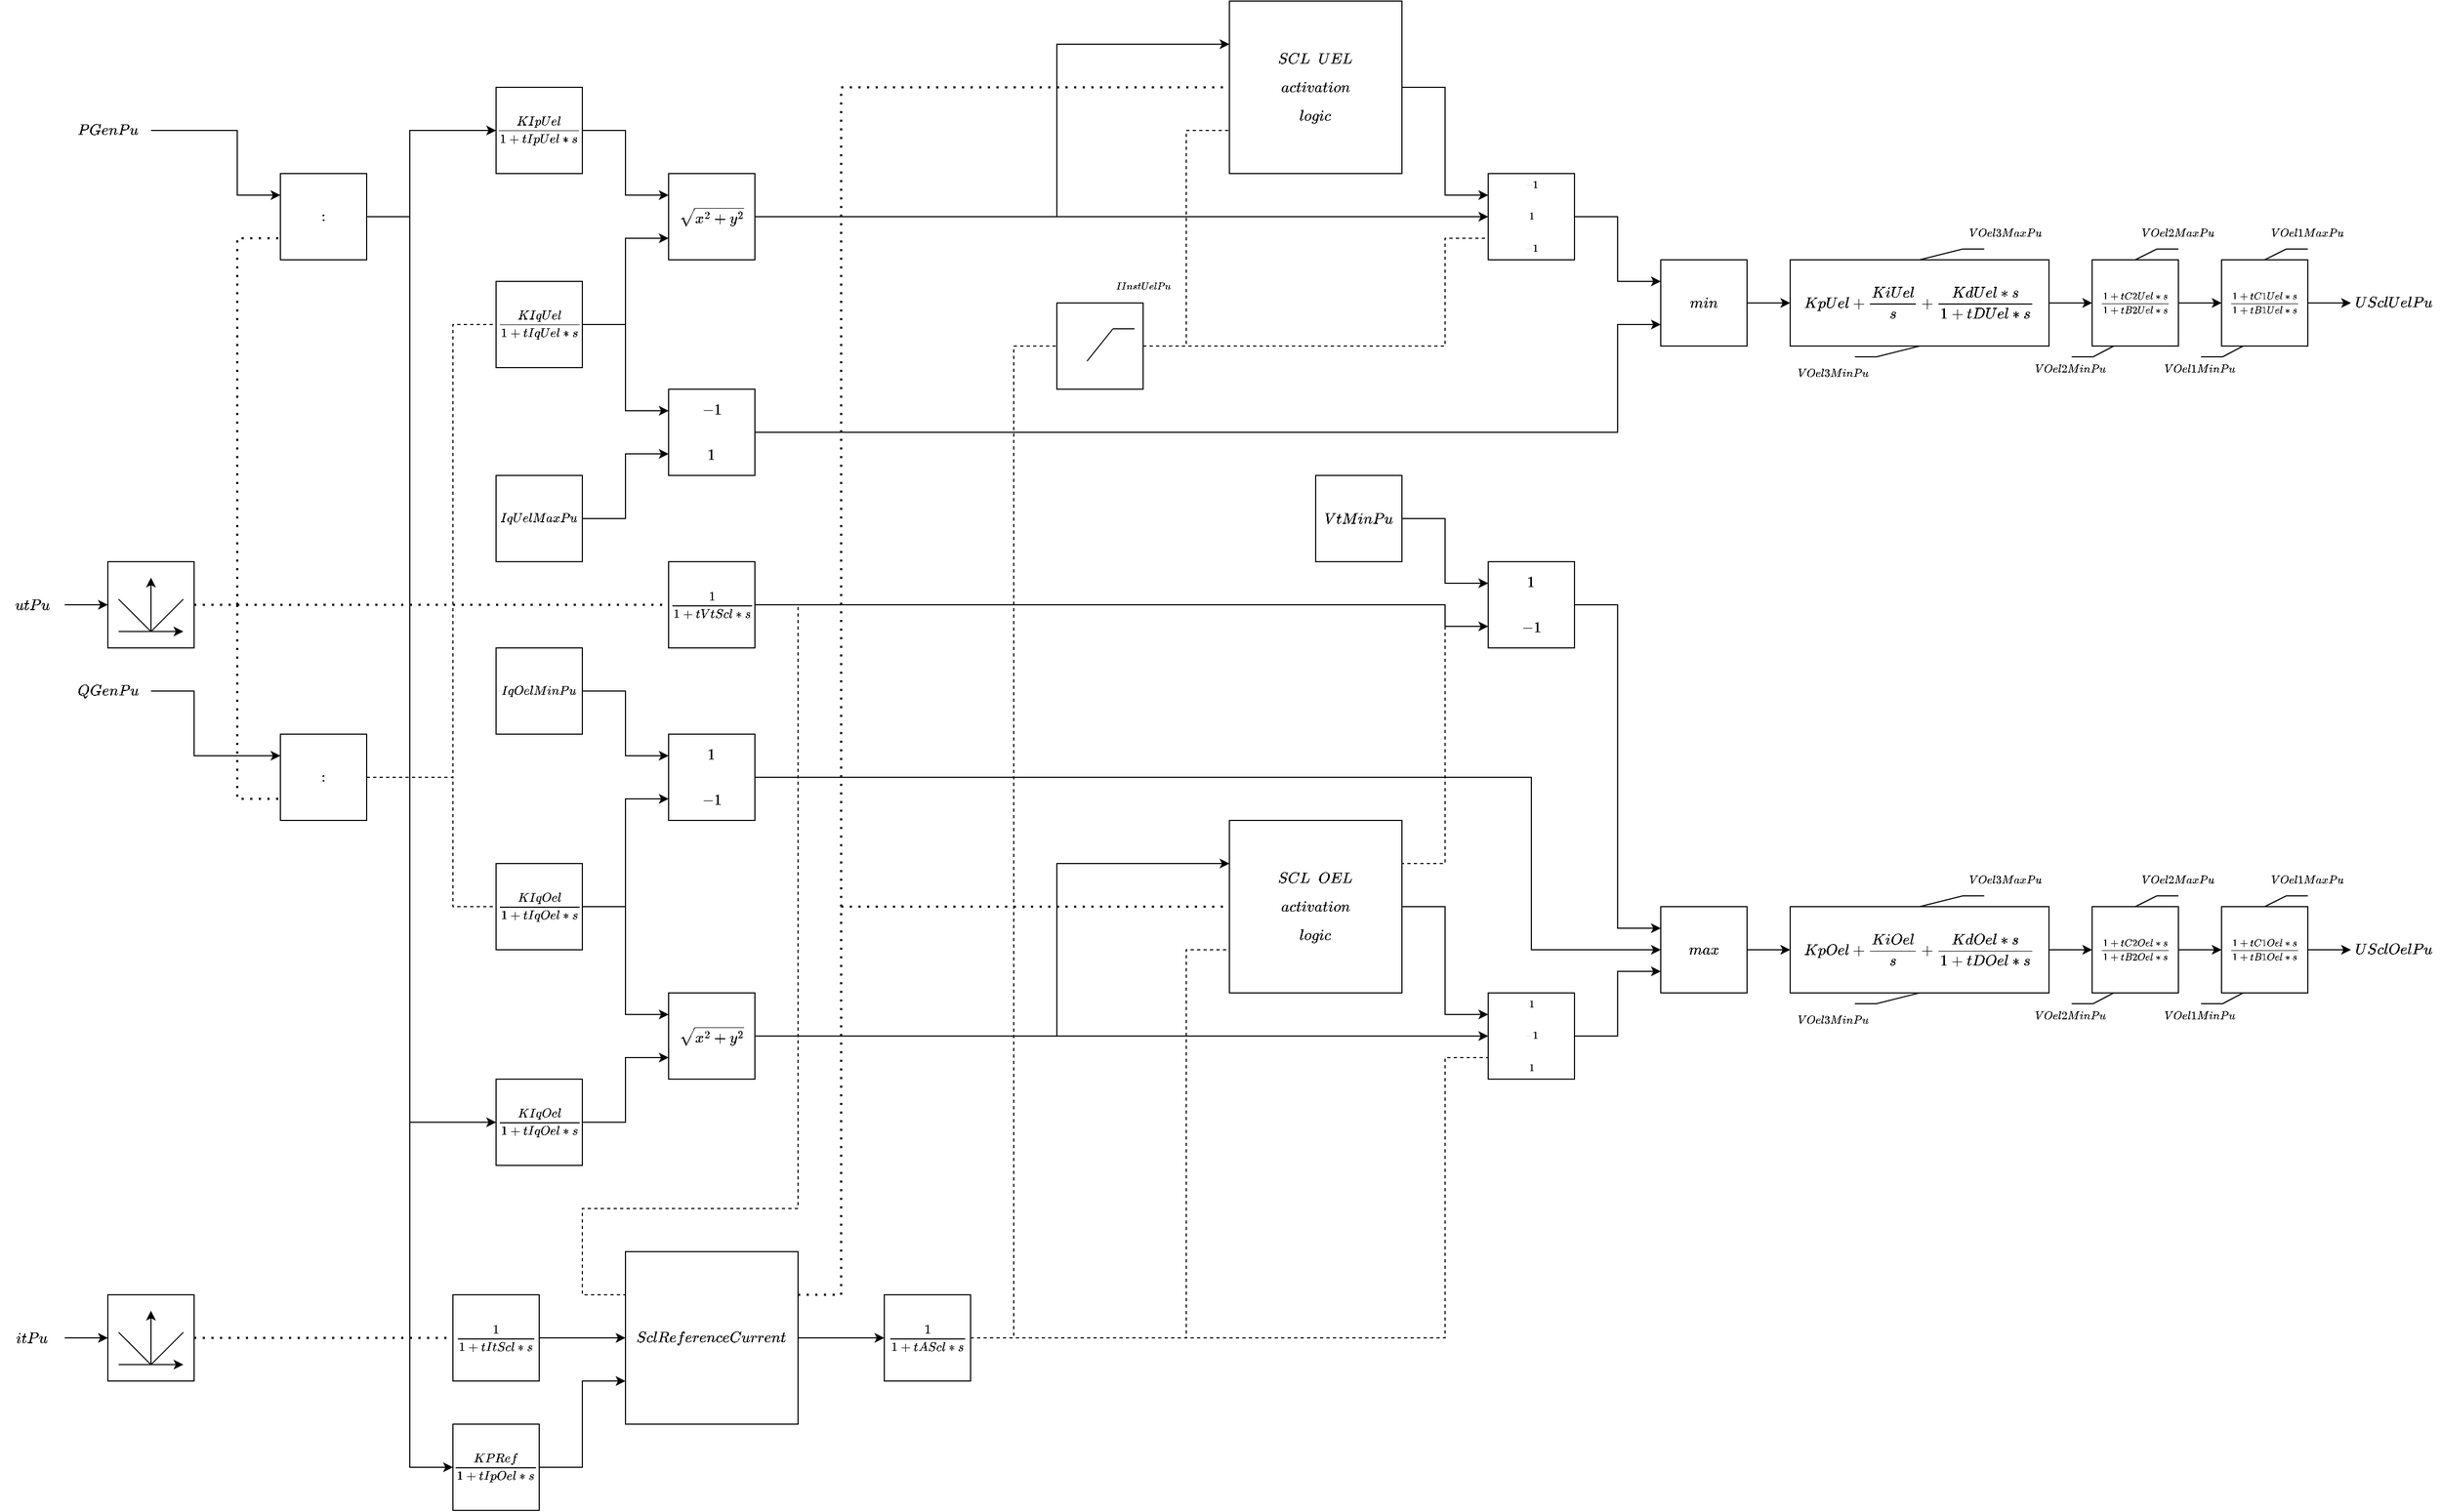 <mxfile version="24.1.0" type="device">
  <diagram name="Page-1" id="-cMVqA2Gkwa5aGeDibPs">
    <mxGraphModel dx="2562" dy="1643" grid="1" gridSize="10" guides="1" tooltips="1" connect="1" arrows="1" fold="1" page="0" pageScale="1" pageWidth="413" pageHeight="583" math="1" shadow="0">
      <root>
        <mxCell id="0" />
        <mxCell id="1" parent="0" />
        <mxCell id="GCO7xrDp6TmdYOZJOnFd-4" value="&lt;table style=&quot;font-size: 8px;&quot;&gt;&lt;tbody&gt;&lt;tr&gt;&lt;td&gt;&lt;font style=&quot;font-size: 8px;&quot;&gt;$$-1$$&lt;/font&gt;&lt;/td&gt;&lt;/tr&gt;&lt;tr&gt;&lt;td&gt;&lt;font style=&quot;font-size: 8px;&quot;&gt;$$1$$&lt;/font&gt;&lt;/td&gt;&lt;/tr&gt;&lt;tr&gt;&lt;td&gt;&lt;font style=&quot;font-size: 8px;&quot;&gt;$$-1$$&lt;/font&gt;&lt;/td&gt;&lt;/tr&gt;&lt;/tbody&gt;&lt;/table&gt;" style="whiteSpace=wrap;html=1;aspect=fixed;" parent="1" vertex="1">
          <mxGeometry x="360" y="-360" width="80" height="80" as="geometry" />
        </mxCell>
        <mxCell id="VlKzPEms0ibN2ueOCc-_-24" value="" style="edgeStyle=orthogonalEdgeStyle;rounded=0;orthogonalLoop=1;jettySize=auto;html=1;" parent="1" source="GCO7xrDp6TmdYOZJOnFd-99" target="VlKzPEms0ibN2ueOCc-_-6" edge="1">
          <mxGeometry relative="1" as="geometry" />
        </mxCell>
        <mxCell id="GCO7xrDp6TmdYOZJOnFd-99" value="$$KpOel+\frac{KiOel}{s}+\frac{KdOel*s}{1+tDOel*s}$$" style="rounded=0;whiteSpace=wrap;html=1;" parent="1" vertex="1">
          <mxGeometry x="640" y="320" width="240" height="80" as="geometry" />
        </mxCell>
        <mxCell id="GCO7xrDp6TmdYOZJOnFd-110" value="" style="endArrow=none;html=1;exitX=0.5;exitY=0;exitDx=0;exitDy=0;" parent="1" source="GCO7xrDp6TmdYOZJOnFd-99" edge="1">
          <mxGeometry width="50" height="50" relative="1" as="geometry">
            <mxPoint x="680" y="330" as="sourcePoint" />
            <mxPoint x="800" y="310" as="targetPoint" />
          </mxGeometry>
        </mxCell>
        <mxCell id="GCO7xrDp6TmdYOZJOnFd-111" value="" style="endArrow=none;html=1;" parent="1" edge="1">
          <mxGeometry width="50" height="50" relative="1" as="geometry">
            <mxPoint x="800" y="310" as="sourcePoint" />
            <mxPoint x="820" y="310" as="targetPoint" />
          </mxGeometry>
        </mxCell>
        <mxCell id="GCO7xrDp6TmdYOZJOnFd-112" value="&lt;font style=&quot;font-size: 9px;&quot;&gt;$$VOel3MaxPu$$&lt;/font&gt;" style="text;html=1;strokeColor=none;fillColor=none;align=center;verticalAlign=middle;whiteSpace=wrap;rounded=0;fontSize=15;" parent="1" vertex="1">
          <mxGeometry x="800" y="280" width="80" height="30" as="geometry" />
        </mxCell>
        <mxCell id="GCO7xrDp6TmdYOZJOnFd-113" value="" style="endArrow=none;html=1;" parent="1" edge="1">
          <mxGeometry width="50" height="50" relative="1" as="geometry">
            <mxPoint x="720" y="410" as="sourcePoint" />
            <mxPoint x="700" y="410" as="targetPoint" />
          </mxGeometry>
        </mxCell>
        <mxCell id="GCO7xrDp6TmdYOZJOnFd-114" value="&lt;font style=&quot;font-size: 9px;&quot;&gt;$$VOel3MinPu$$&lt;/font&gt;" style="text;html=1;strokeColor=none;fillColor=none;align=center;verticalAlign=middle;whiteSpace=wrap;rounded=0;fontSize=15;" parent="1" vertex="1">
          <mxGeometry x="640" y="410" width="80" height="30" as="geometry" />
        </mxCell>
        <mxCell id="GCO7xrDp6TmdYOZJOnFd-115" value="" style="endArrow=none;html=1;entryX=0.5;entryY=1;entryDx=0;entryDy=0;" parent="1" target="GCO7xrDp6TmdYOZJOnFd-99" edge="1">
          <mxGeometry width="50" height="50" relative="1" as="geometry">
            <mxPoint x="720" y="410" as="sourcePoint" />
            <mxPoint x="661" y="390" as="targetPoint" />
          </mxGeometry>
        </mxCell>
        <mxCell id="GCO7xrDp6TmdYOZJOnFd-120" value="&lt;table style=&quot;&quot;&gt;&lt;tbody&gt;&lt;tr&gt;&lt;td&gt;&lt;font style=&quot;font-size: 12px;&quot;&gt;$$\sqrt{x^2+y^2}$$&lt;/font&gt;&lt;/td&gt;&lt;/tr&gt;&lt;/tbody&gt;&lt;/table&gt;" style="whiteSpace=wrap;html=1;aspect=fixed;" parent="1" vertex="1">
          <mxGeometry x="-400" y="-360" width="80" height="80" as="geometry" />
        </mxCell>
        <mxCell id="eN8Zq5XajQ-hrPbZrUXH-3" value="&lt;font style=&quot;font-size: 10px;&quot;&gt;$$\frac{KIqUel}{1+tIqUel*s}$$&lt;/font&gt;" style="whiteSpace=wrap;html=1;aspect=fixed;" parent="1" vertex="1">
          <mxGeometry x="-560" y="-260" width="80" height="80" as="geometry" />
        </mxCell>
        <mxCell id="qLZYFt0uQZEpN5fuRu8l-12" value="&lt;font style=&quot;font-size: 10px;&quot;&gt;$$\frac{1}{1+tAScl*s}$$&lt;/font&gt;" style="rounded=0;whiteSpace=wrap;html=1;" parent="1" vertex="1">
          <mxGeometry x="-200" y="680" width="80" height="80" as="geometry" />
        </mxCell>
        <mxCell id="nt885YKR7KhCmWr7XgPk-61" value="" style="edgeStyle=orthogonalEdgeStyle;rounded=0;orthogonalLoop=1;jettySize=auto;html=1;" edge="1" parent="1" source="qLZYFt0uQZEpN5fuRu8l-13" target="qLZYFt0uQZEpN5fuRu8l-12">
          <mxGeometry relative="1" as="geometry" />
        </mxCell>
        <mxCell id="qLZYFt0uQZEpN5fuRu8l-13" value="&lt;font style=&quot;font-size: 12px;&quot;&gt;$$SclReferenceCurrent$$&lt;/font&gt;" style="rounded=0;whiteSpace=wrap;html=1;" parent="1" vertex="1">
          <mxGeometry x="-440" y="640" width="160" height="160" as="geometry" />
        </mxCell>
        <mxCell id="HanA1OKdP7TFDTROJioc-21" value="$$PGenPu$$" style="text;strokeColor=none;align=center;fillColor=none;html=1;verticalAlign=middle;whiteSpace=wrap;rounded=0;" parent="1" vertex="1">
          <mxGeometry x="-960" y="-415" width="80" height="30" as="geometry" />
        </mxCell>
        <mxCell id="VlKzPEms0ibN2ueOCc-_-1" value="&lt;font style=&quot;font-size: 12px;&quot;&gt;$$SCL \hspace{2 mm} UEL$$&lt;/font&gt;&lt;div&gt;&lt;font style=&quot;font-size: 12px;&quot;&gt;$$activation$$&lt;/font&gt;&lt;/div&gt;&lt;div&gt;&lt;font style=&quot;font-size: 12px;&quot;&gt;$$logic$$&lt;/font&gt;&lt;/div&gt;" style="rounded=0;whiteSpace=wrap;html=1;" parent="1" vertex="1">
          <mxGeometry x="120" y="-520" width="160" height="160" as="geometry" />
        </mxCell>
        <mxCell id="VlKzPEms0ibN2ueOCc-_-5" style="edgeStyle=orthogonalEdgeStyle;rounded=0;orthogonalLoop=1;jettySize=auto;html=1;exitX=0.5;exitY=1;exitDx=0;exitDy=0;" parent="1" source="VlKzPEms0ibN2ueOCc-_-6" edge="1">
          <mxGeometry relative="1" as="geometry">
            <mxPoint x="960.2" y="390.2" as="targetPoint" />
          </mxGeometry>
        </mxCell>
        <mxCell id="VlKzPEms0ibN2ueOCc-_-23" value="" style="edgeStyle=orthogonalEdgeStyle;rounded=0;orthogonalLoop=1;jettySize=auto;html=1;" parent="1" source="VlKzPEms0ibN2ueOCc-_-6" target="VlKzPEms0ibN2ueOCc-_-14" edge="1">
          <mxGeometry relative="1" as="geometry" />
        </mxCell>
        <mxCell id="VlKzPEms0ibN2ueOCc-_-6" value="&lt;font style=&quot;font-size: 8px;&quot;&gt;$$\frac{1+tC2Oel*s}{1+tB2Oel*s}$$&lt;/font&gt;" style="rounded=0;whiteSpace=wrap;html=1;" parent="1" vertex="1">
          <mxGeometry x="920" y="320" width="80" height="80" as="geometry" />
        </mxCell>
        <mxCell id="VlKzPEms0ibN2ueOCc-_-7" value="" style="endArrow=none;html=1;exitX=0.5;exitY=0;exitDx=0;exitDy=0;" parent="1" source="VlKzPEms0ibN2ueOCc-_-6" edge="1">
          <mxGeometry width="50" height="50" relative="1" as="geometry">
            <mxPoint x="960" y="330" as="sourcePoint" />
            <mxPoint x="980" y="310" as="targetPoint" />
          </mxGeometry>
        </mxCell>
        <mxCell id="VlKzPEms0ibN2ueOCc-_-8" value="" style="endArrow=none;html=1;" parent="1" edge="1">
          <mxGeometry width="50" height="50" relative="1" as="geometry">
            <mxPoint x="980" y="310" as="sourcePoint" />
            <mxPoint x="1000" y="310" as="targetPoint" />
          </mxGeometry>
        </mxCell>
        <mxCell id="VlKzPEms0ibN2ueOCc-_-9" value="" style="endArrow=none;html=1;" parent="1" edge="1">
          <mxGeometry width="50" height="50" relative="1" as="geometry">
            <mxPoint x="921" y="410" as="sourcePoint" />
            <mxPoint x="901" y="410" as="targetPoint" />
          </mxGeometry>
        </mxCell>
        <mxCell id="VlKzPEms0ibN2ueOCc-_-10" value="" style="endArrow=none;html=1;exitX=0.5;exitY=0;exitDx=0;exitDy=0;entryX=0.25;entryY=1;entryDx=0;entryDy=0;" parent="1" target="VlKzPEms0ibN2ueOCc-_-6" edge="1">
          <mxGeometry width="50" height="50" relative="1" as="geometry">
            <mxPoint x="921" y="410" as="sourcePoint" />
            <mxPoint x="941" y="390" as="targetPoint" />
          </mxGeometry>
        </mxCell>
        <mxCell id="VlKzPEms0ibN2ueOCc-_-11" value="&lt;font style=&quot;font-size: 9px;&quot;&gt;$$VOel2MinPu$$&lt;/font&gt;" style="text;html=1;strokeColor=none;fillColor=none;align=center;verticalAlign=middle;whiteSpace=wrap;rounded=0;fontSize=15;" parent="1" vertex="1">
          <mxGeometry x="840" y="406" width="120" height="30" as="geometry" />
        </mxCell>
        <mxCell id="VlKzPEms0ibN2ueOCc-_-12" value="&lt;font style=&quot;font-size: 9px;&quot;&gt;$$VOel2MaxPu$$&lt;/font&gt;" style="text;html=1;strokeColor=none;fillColor=none;align=center;verticalAlign=middle;whiteSpace=wrap;rounded=0;fontSize=15;" parent="1" vertex="1">
          <mxGeometry x="920" y="280" width="160" height="30" as="geometry" />
        </mxCell>
        <mxCell id="VlKzPEms0ibN2ueOCc-_-13" style="edgeStyle=orthogonalEdgeStyle;rounded=0;orthogonalLoop=1;jettySize=auto;html=1;exitX=0.5;exitY=1;exitDx=0;exitDy=0;" parent="1" source="VlKzPEms0ibN2ueOCc-_-14" edge="1">
          <mxGeometry relative="1" as="geometry">
            <mxPoint x="1080.2" y="390.2" as="targetPoint" />
          </mxGeometry>
        </mxCell>
        <mxCell id="VlKzPEms0ibN2ueOCc-_-22" value="" style="edgeStyle=orthogonalEdgeStyle;rounded=0;orthogonalLoop=1;jettySize=auto;html=1;" parent="1" source="VlKzPEms0ibN2ueOCc-_-14" target="VlKzPEms0ibN2ueOCc-_-21" edge="1">
          <mxGeometry relative="1" as="geometry" />
        </mxCell>
        <mxCell id="VlKzPEms0ibN2ueOCc-_-14" value="&lt;font style=&quot;font-size: 8px;&quot;&gt;$$\frac{1+tC1Oel*s}{1+tB1Oel*s}$$&lt;/font&gt;" style="rounded=0;whiteSpace=wrap;html=1;" parent="1" vertex="1">
          <mxGeometry x="1040" y="320" width="80" height="80" as="geometry" />
        </mxCell>
        <mxCell id="VlKzPEms0ibN2ueOCc-_-15" value="" style="endArrow=none;html=1;exitX=0.5;exitY=0;exitDx=0;exitDy=0;" parent="1" source="VlKzPEms0ibN2ueOCc-_-14" edge="1">
          <mxGeometry width="50" height="50" relative="1" as="geometry">
            <mxPoint x="1080" y="330" as="sourcePoint" />
            <mxPoint x="1100" y="310" as="targetPoint" />
          </mxGeometry>
        </mxCell>
        <mxCell id="VlKzPEms0ibN2ueOCc-_-16" value="" style="endArrow=none;html=1;" parent="1" edge="1">
          <mxGeometry width="50" height="50" relative="1" as="geometry">
            <mxPoint x="1100" y="310" as="sourcePoint" />
            <mxPoint x="1120" y="310" as="targetPoint" />
          </mxGeometry>
        </mxCell>
        <mxCell id="VlKzPEms0ibN2ueOCc-_-17" value="" style="endArrow=none;html=1;" parent="1" edge="1">
          <mxGeometry width="50" height="50" relative="1" as="geometry">
            <mxPoint x="1041" y="410" as="sourcePoint" />
            <mxPoint x="1021" y="410" as="targetPoint" />
          </mxGeometry>
        </mxCell>
        <mxCell id="VlKzPEms0ibN2ueOCc-_-18" value="" style="endArrow=none;html=1;exitX=0.5;exitY=0;exitDx=0;exitDy=0;entryX=0.25;entryY=1;entryDx=0;entryDy=0;" parent="1" target="VlKzPEms0ibN2ueOCc-_-14" edge="1">
          <mxGeometry width="50" height="50" relative="1" as="geometry">
            <mxPoint x="1041" y="410" as="sourcePoint" />
            <mxPoint x="1061" y="390" as="targetPoint" />
          </mxGeometry>
        </mxCell>
        <mxCell id="VlKzPEms0ibN2ueOCc-_-19" value="&lt;font style=&quot;font-size: 9px;&quot;&gt;$$VOel1MinPu$$&lt;/font&gt;" style="text;html=1;strokeColor=none;fillColor=none;align=center;verticalAlign=middle;whiteSpace=wrap;rounded=0;fontSize=15;" parent="1" vertex="1">
          <mxGeometry x="960" y="406" width="120" height="30" as="geometry" />
        </mxCell>
        <mxCell id="VlKzPEms0ibN2ueOCc-_-20" value="&lt;font style=&quot;font-size: 9px;&quot;&gt;$$VOel1MaxPu$$&lt;/font&gt;" style="text;html=1;strokeColor=none;fillColor=none;align=center;verticalAlign=middle;whiteSpace=wrap;rounded=0;fontSize=15;" parent="1" vertex="1">
          <mxGeometry x="1040" y="280" width="160" height="30" as="geometry" />
        </mxCell>
        <mxCell id="VlKzPEms0ibN2ueOCc-_-21" value="$$USclOelPu$$" style="text;strokeColor=none;align=center;fillColor=none;html=1;verticalAlign=middle;whiteSpace=wrap;rounded=0;" parent="1" vertex="1">
          <mxGeometry x="1160" y="345" width="80" height="30" as="geometry" />
        </mxCell>
        <mxCell id="nt885YKR7KhCmWr7XgPk-1" value="" style="edgeStyle=orthogonalEdgeStyle;rounded=0;orthogonalLoop=1;jettySize=auto;html=1;" edge="1" source="nt885YKR7KhCmWr7XgPk-2" target="nt885YKR7KhCmWr7XgPk-11" parent="1">
          <mxGeometry relative="1" as="geometry" />
        </mxCell>
        <mxCell id="nt885YKR7KhCmWr7XgPk-2" value="$$KpUel+\frac{KiUel}{s}+\frac{KdUel*s}{1+tDUel*s}$$" style="rounded=0;whiteSpace=wrap;html=1;" vertex="1" parent="1">
          <mxGeometry x="640" y="-280" width="240" height="80" as="geometry" />
        </mxCell>
        <mxCell id="nt885YKR7KhCmWr7XgPk-3" value="" style="endArrow=none;html=1;exitX=0.5;exitY=0;exitDx=0;exitDy=0;" edge="1" source="nt885YKR7KhCmWr7XgPk-2" parent="1">
          <mxGeometry width="50" height="50" relative="1" as="geometry">
            <mxPoint x="680" y="-270" as="sourcePoint" />
            <mxPoint x="800" y="-290" as="targetPoint" />
          </mxGeometry>
        </mxCell>
        <mxCell id="nt885YKR7KhCmWr7XgPk-4" value="" style="endArrow=none;html=1;" edge="1" parent="1">
          <mxGeometry width="50" height="50" relative="1" as="geometry">
            <mxPoint x="800" y="-290" as="sourcePoint" />
            <mxPoint x="820" y="-290" as="targetPoint" />
          </mxGeometry>
        </mxCell>
        <mxCell id="nt885YKR7KhCmWr7XgPk-5" value="&lt;font style=&quot;font-size: 9px;&quot;&gt;$$VOel3MaxPu$$&lt;/font&gt;" style="text;html=1;strokeColor=none;fillColor=none;align=center;verticalAlign=middle;whiteSpace=wrap;rounded=0;fontSize=15;" vertex="1" parent="1">
          <mxGeometry x="800" y="-320" width="80" height="30" as="geometry" />
        </mxCell>
        <mxCell id="nt885YKR7KhCmWr7XgPk-6" value="" style="endArrow=none;html=1;" edge="1" parent="1">
          <mxGeometry width="50" height="50" relative="1" as="geometry">
            <mxPoint x="720" y="-190" as="sourcePoint" />
            <mxPoint x="700" y="-190" as="targetPoint" />
          </mxGeometry>
        </mxCell>
        <mxCell id="nt885YKR7KhCmWr7XgPk-7" value="&lt;font style=&quot;font-size: 9px;&quot;&gt;$$VOel3MinPu$$&lt;/font&gt;" style="text;html=1;strokeColor=none;fillColor=none;align=center;verticalAlign=middle;whiteSpace=wrap;rounded=0;fontSize=15;" vertex="1" parent="1">
          <mxGeometry x="640" y="-190" width="80" height="30" as="geometry" />
        </mxCell>
        <mxCell id="nt885YKR7KhCmWr7XgPk-8" value="" style="endArrow=none;html=1;entryX=0.5;entryY=1;entryDx=0;entryDy=0;" edge="1" target="nt885YKR7KhCmWr7XgPk-2" parent="1">
          <mxGeometry width="50" height="50" relative="1" as="geometry">
            <mxPoint x="720" y="-190" as="sourcePoint" />
            <mxPoint x="661" y="-210" as="targetPoint" />
          </mxGeometry>
        </mxCell>
        <mxCell id="nt885YKR7KhCmWr7XgPk-9" style="edgeStyle=orthogonalEdgeStyle;rounded=0;orthogonalLoop=1;jettySize=auto;html=1;exitX=0.5;exitY=1;exitDx=0;exitDy=0;" edge="1" source="nt885YKR7KhCmWr7XgPk-11" parent="1">
          <mxGeometry relative="1" as="geometry">
            <mxPoint x="960.2" y="-209.8" as="targetPoint" />
          </mxGeometry>
        </mxCell>
        <mxCell id="nt885YKR7KhCmWr7XgPk-10" value="" style="edgeStyle=orthogonalEdgeStyle;rounded=0;orthogonalLoop=1;jettySize=auto;html=1;" edge="1" source="nt885YKR7KhCmWr7XgPk-11" target="nt885YKR7KhCmWr7XgPk-20" parent="1">
          <mxGeometry relative="1" as="geometry" />
        </mxCell>
        <mxCell id="nt885YKR7KhCmWr7XgPk-11" value="&lt;font style=&quot;font-size: 8px;&quot;&gt;$$\frac{1+tC2Uel*s}{1+tB2Uel*s}$$&lt;/font&gt;" style="rounded=0;whiteSpace=wrap;html=1;" vertex="1" parent="1">
          <mxGeometry x="920" y="-280" width="80" height="80" as="geometry" />
        </mxCell>
        <mxCell id="nt885YKR7KhCmWr7XgPk-12" value="" style="endArrow=none;html=1;exitX=0.5;exitY=0;exitDx=0;exitDy=0;" edge="1" source="nt885YKR7KhCmWr7XgPk-11" parent="1">
          <mxGeometry width="50" height="50" relative="1" as="geometry">
            <mxPoint x="960" y="-270" as="sourcePoint" />
            <mxPoint x="980" y="-290" as="targetPoint" />
          </mxGeometry>
        </mxCell>
        <mxCell id="nt885YKR7KhCmWr7XgPk-13" value="" style="endArrow=none;html=1;" edge="1" parent="1">
          <mxGeometry width="50" height="50" relative="1" as="geometry">
            <mxPoint x="980" y="-290" as="sourcePoint" />
            <mxPoint x="1000" y="-290" as="targetPoint" />
          </mxGeometry>
        </mxCell>
        <mxCell id="nt885YKR7KhCmWr7XgPk-14" value="" style="endArrow=none;html=1;" edge="1" parent="1">
          <mxGeometry width="50" height="50" relative="1" as="geometry">
            <mxPoint x="921" y="-190" as="sourcePoint" />
            <mxPoint x="901" y="-190" as="targetPoint" />
          </mxGeometry>
        </mxCell>
        <mxCell id="nt885YKR7KhCmWr7XgPk-15" value="" style="endArrow=none;html=1;exitX=0.5;exitY=0;exitDx=0;exitDy=0;entryX=0.25;entryY=1;entryDx=0;entryDy=0;" edge="1" target="nt885YKR7KhCmWr7XgPk-11" parent="1">
          <mxGeometry width="50" height="50" relative="1" as="geometry">
            <mxPoint x="921" y="-190" as="sourcePoint" />
            <mxPoint x="941" y="-210" as="targetPoint" />
          </mxGeometry>
        </mxCell>
        <mxCell id="nt885YKR7KhCmWr7XgPk-16" value="&lt;font style=&quot;font-size: 9px;&quot;&gt;$$VOel2MinPu$$&lt;/font&gt;" style="text;html=1;strokeColor=none;fillColor=none;align=center;verticalAlign=middle;whiteSpace=wrap;rounded=0;fontSize=15;" vertex="1" parent="1">
          <mxGeometry x="840" y="-194" width="120" height="30" as="geometry" />
        </mxCell>
        <mxCell id="nt885YKR7KhCmWr7XgPk-17" value="&lt;font style=&quot;font-size: 9px;&quot;&gt;$$VOel2MaxPu$$&lt;/font&gt;" style="text;html=1;strokeColor=none;fillColor=none;align=center;verticalAlign=middle;whiteSpace=wrap;rounded=0;fontSize=15;" vertex="1" parent="1">
          <mxGeometry x="920" y="-320" width="160" height="30" as="geometry" />
        </mxCell>
        <mxCell id="nt885YKR7KhCmWr7XgPk-18" style="edgeStyle=orthogonalEdgeStyle;rounded=0;orthogonalLoop=1;jettySize=auto;html=1;exitX=0.5;exitY=1;exitDx=0;exitDy=0;" edge="1" source="nt885YKR7KhCmWr7XgPk-20" parent="1">
          <mxGeometry relative="1" as="geometry">
            <mxPoint x="1080.2" y="-209.8" as="targetPoint" />
          </mxGeometry>
        </mxCell>
        <mxCell id="nt885YKR7KhCmWr7XgPk-19" value="" style="edgeStyle=orthogonalEdgeStyle;rounded=0;orthogonalLoop=1;jettySize=auto;html=1;" edge="1" source="nt885YKR7KhCmWr7XgPk-20" target="nt885YKR7KhCmWr7XgPk-27" parent="1">
          <mxGeometry relative="1" as="geometry" />
        </mxCell>
        <mxCell id="nt885YKR7KhCmWr7XgPk-20" value="&lt;font style=&quot;font-size: 8px;&quot;&gt;$$\frac{1+tC1Uel*s}{1+tB1Uel*s}$$&lt;/font&gt;" style="rounded=0;whiteSpace=wrap;html=1;" vertex="1" parent="1">
          <mxGeometry x="1040" y="-280" width="80" height="80" as="geometry" />
        </mxCell>
        <mxCell id="nt885YKR7KhCmWr7XgPk-21" value="" style="endArrow=none;html=1;exitX=0.5;exitY=0;exitDx=0;exitDy=0;" edge="1" source="nt885YKR7KhCmWr7XgPk-20" parent="1">
          <mxGeometry width="50" height="50" relative="1" as="geometry">
            <mxPoint x="1080" y="-270" as="sourcePoint" />
            <mxPoint x="1100" y="-290" as="targetPoint" />
          </mxGeometry>
        </mxCell>
        <mxCell id="nt885YKR7KhCmWr7XgPk-22" value="" style="endArrow=none;html=1;" edge="1" parent="1">
          <mxGeometry width="50" height="50" relative="1" as="geometry">
            <mxPoint x="1100" y="-290" as="sourcePoint" />
            <mxPoint x="1120" y="-290" as="targetPoint" />
          </mxGeometry>
        </mxCell>
        <mxCell id="nt885YKR7KhCmWr7XgPk-23" value="" style="endArrow=none;html=1;" edge="1" parent="1">
          <mxGeometry width="50" height="50" relative="1" as="geometry">
            <mxPoint x="1041" y="-190" as="sourcePoint" />
            <mxPoint x="1021" y="-190" as="targetPoint" />
          </mxGeometry>
        </mxCell>
        <mxCell id="nt885YKR7KhCmWr7XgPk-24" value="" style="endArrow=none;html=1;exitX=0.5;exitY=0;exitDx=0;exitDy=0;entryX=0.25;entryY=1;entryDx=0;entryDy=0;" edge="1" target="nt885YKR7KhCmWr7XgPk-20" parent="1">
          <mxGeometry width="50" height="50" relative="1" as="geometry">
            <mxPoint x="1041" y="-190" as="sourcePoint" />
            <mxPoint x="1061" y="-210" as="targetPoint" />
          </mxGeometry>
        </mxCell>
        <mxCell id="nt885YKR7KhCmWr7XgPk-25" value="&lt;font style=&quot;font-size: 9px;&quot;&gt;$$VOel1MinPu$$&lt;/font&gt;" style="text;html=1;strokeColor=none;fillColor=none;align=center;verticalAlign=middle;whiteSpace=wrap;rounded=0;fontSize=15;" vertex="1" parent="1">
          <mxGeometry x="960" y="-194" width="120" height="30" as="geometry" />
        </mxCell>
        <mxCell id="nt885YKR7KhCmWr7XgPk-26" value="&lt;font style=&quot;font-size: 9px;&quot;&gt;$$VOel1MaxPu$$&lt;/font&gt;" style="text;html=1;strokeColor=none;fillColor=none;align=center;verticalAlign=middle;whiteSpace=wrap;rounded=0;fontSize=15;" vertex="1" parent="1">
          <mxGeometry x="1040" y="-320" width="160" height="30" as="geometry" />
        </mxCell>
        <mxCell id="nt885YKR7KhCmWr7XgPk-27" value="$$USclUelPu$$" style="text;strokeColor=none;align=center;fillColor=none;html=1;verticalAlign=middle;whiteSpace=wrap;rounded=0;" vertex="1" parent="1">
          <mxGeometry x="1160" y="-255" width="80" height="30" as="geometry" />
        </mxCell>
        <mxCell id="nt885YKR7KhCmWr7XgPk-32" value="" style="edgeStyle=orthogonalEdgeStyle;rounded=0;orthogonalLoop=1;jettySize=auto;html=1;" edge="1" parent="1" source="nt885YKR7KhCmWr7XgPk-28" target="nt885YKR7KhCmWr7XgPk-2">
          <mxGeometry relative="1" as="geometry" />
        </mxCell>
        <mxCell id="nt885YKR7KhCmWr7XgPk-28" value="&lt;table style=&quot;&quot;&gt;&lt;tbody&gt;&lt;tr&gt;&lt;td&gt;&lt;font style=&quot;font-size: 12px;&quot;&gt;$$min$$&lt;/font&gt;&lt;/td&gt;&lt;/tr&gt;&lt;/tbody&gt;&lt;/table&gt;" style="whiteSpace=wrap;html=1;aspect=fixed;" vertex="1" parent="1">
          <mxGeometry x="520" y="-280" width="80" height="80" as="geometry" />
        </mxCell>
        <mxCell id="nt885YKR7KhCmWr7XgPk-33" value="" style="edgeStyle=orthogonalEdgeStyle;rounded=0;orthogonalLoop=1;jettySize=auto;html=1;" edge="1" parent="1" source="nt885YKR7KhCmWr7XgPk-29" target="GCO7xrDp6TmdYOZJOnFd-99">
          <mxGeometry relative="1" as="geometry" />
        </mxCell>
        <mxCell id="nt885YKR7KhCmWr7XgPk-29" value="&lt;table style=&quot;&quot;&gt;&lt;tbody&gt;&lt;tr&gt;&lt;td&gt;&lt;font style=&quot;font-size: 12px;&quot;&gt;$$max$$&lt;/font&gt;&lt;/td&gt;&lt;/tr&gt;&lt;/tbody&gt;&lt;/table&gt;" style="whiteSpace=wrap;html=1;aspect=fixed;" vertex="1" parent="1">
          <mxGeometry x="520" y="320" width="80" height="80" as="geometry" />
        </mxCell>
        <mxCell id="nt885YKR7KhCmWr7XgPk-31" value="&lt;table style=&quot;font-size: 8px;&quot;&gt;&lt;tbody&gt;&lt;tr&gt;&lt;td&gt;&lt;font style=&quot;font-size: 8px;&quot;&gt;$$1$$&lt;/font&gt;&lt;/td&gt;&lt;/tr&gt;&lt;tr&gt;&lt;td&gt;&lt;font style=&quot;font-size: 8px;&quot;&gt;$$-1$$&lt;/font&gt;&lt;/td&gt;&lt;/tr&gt;&lt;tr&gt;&lt;td&gt;&lt;font style=&quot;font-size: 8px;&quot;&gt;$$1$$&lt;/font&gt;&lt;/td&gt;&lt;/tr&gt;&lt;/tbody&gt;&lt;/table&gt;" style="whiteSpace=wrap;html=1;aspect=fixed;" vertex="1" parent="1">
          <mxGeometry x="360" y="400" width="80" height="80" as="geometry" />
        </mxCell>
        <mxCell id="nt885YKR7KhCmWr7XgPk-34" value="&lt;font style=&quot;font-size: 12px;&quot;&gt;$$SCL \hspace{2 mm} OEL$$&lt;/font&gt;&lt;div&gt;&lt;font style=&quot;font-size: 12px;&quot;&gt;$$activation$$&lt;/font&gt;&lt;/div&gt;&lt;div&gt;&lt;font style=&quot;font-size: 12px;&quot;&gt;$$logic$$&lt;/font&gt;&lt;/div&gt;" style="rounded=0;whiteSpace=wrap;html=1;" vertex="1" parent="1">
          <mxGeometry x="120" y="240" width="160" height="160" as="geometry" />
        </mxCell>
        <mxCell id="nt885YKR7KhCmWr7XgPk-35" value="" style="endArrow=classic;html=1;rounded=0;exitX=1;exitY=0.5;exitDx=0;exitDy=0;entryX=0;entryY=0.25;entryDx=0;entryDy=0;" edge="1" parent="1" source="GCO7xrDp6TmdYOZJOnFd-4" target="nt885YKR7KhCmWr7XgPk-28">
          <mxGeometry width="50" height="50" relative="1" as="geometry">
            <mxPoint x="360" y="-100" as="sourcePoint" />
            <mxPoint x="410" y="-150" as="targetPoint" />
            <Array as="points">
              <mxPoint x="480" y="-320" />
              <mxPoint x="480" y="-260" />
            </Array>
          </mxGeometry>
        </mxCell>
        <mxCell id="nt885YKR7KhCmWr7XgPk-36" value="" style="endArrow=classic;html=1;rounded=0;exitX=1;exitY=0.5;exitDx=0;exitDy=0;entryX=0;entryY=0.75;entryDx=0;entryDy=0;" edge="1" parent="1" source="nt885YKR7KhCmWr7XgPk-31" target="nt885YKR7KhCmWr7XgPk-29">
          <mxGeometry width="50" height="50" relative="1" as="geometry">
            <mxPoint x="430" y="300" as="sourcePoint" />
            <mxPoint x="480" y="250" as="targetPoint" />
            <Array as="points">
              <mxPoint x="480" y="440" />
              <mxPoint x="480" y="380" />
            </Array>
          </mxGeometry>
        </mxCell>
        <mxCell id="nt885YKR7KhCmWr7XgPk-37" value="" style="endArrow=classic;html=1;rounded=0;exitX=1;exitY=0.5;exitDx=0;exitDy=0;entryX=0;entryY=0.25;entryDx=0;entryDy=0;" edge="1" parent="1" source="nt885YKR7KhCmWr7XgPk-34" target="nt885YKR7KhCmWr7XgPk-31">
          <mxGeometry width="50" height="50" relative="1" as="geometry">
            <mxPoint x="430" y="300" as="sourcePoint" />
            <mxPoint x="480" y="250" as="targetPoint" />
            <Array as="points">
              <mxPoint x="320" y="320" />
              <mxPoint x="320" y="420" />
            </Array>
          </mxGeometry>
        </mxCell>
        <mxCell id="nt885YKR7KhCmWr7XgPk-38" value="" style="endArrow=classic;html=1;rounded=0;exitX=1;exitY=0.5;exitDx=0;exitDy=0;entryX=0;entryY=0.25;entryDx=0;entryDy=0;" edge="1" parent="1" source="VlKzPEms0ibN2ueOCc-_-1" target="GCO7xrDp6TmdYOZJOnFd-4">
          <mxGeometry width="50" height="50" relative="1" as="geometry">
            <mxPoint x="340" y="-150" as="sourcePoint" />
            <mxPoint x="480" y="-30" as="targetPoint" />
            <Array as="points">
              <mxPoint x="320" y="-440" />
              <mxPoint x="320" y="-340" />
            </Array>
          </mxGeometry>
        </mxCell>
        <mxCell id="nt885YKR7KhCmWr7XgPk-39" value="" style="endArrow=classic;html=1;rounded=0;exitX=1;exitY=0.5;exitDx=0;exitDy=0;entryX=0;entryY=0.5;entryDx=0;entryDy=0;" edge="1" parent="1" source="GCO7xrDp6TmdYOZJOnFd-120" target="GCO7xrDp6TmdYOZJOnFd-4">
          <mxGeometry width="50" height="50" relative="1" as="geometry">
            <mxPoint x="-10" y="-100" as="sourcePoint" />
            <mxPoint x="40" y="-150" as="targetPoint" />
          </mxGeometry>
        </mxCell>
        <mxCell id="nt885YKR7KhCmWr7XgPk-40" value="" style="endArrow=classic;html=1;rounded=0;exitX=1;exitY=0.5;exitDx=0;exitDy=0;entryX=0;entryY=0.25;entryDx=0;entryDy=0;" edge="1" parent="1" source="GCO7xrDp6TmdYOZJOnFd-120" target="VlKzPEms0ibN2ueOCc-_-1">
          <mxGeometry width="50" height="50" relative="1" as="geometry">
            <mxPoint x="-10" y="-100" as="sourcePoint" />
            <mxPoint x="40" y="-150" as="targetPoint" />
            <Array as="points">
              <mxPoint x="-40" y="-320" />
              <mxPoint x="-40" y="-480" />
            </Array>
          </mxGeometry>
        </mxCell>
        <mxCell id="nt885YKR7KhCmWr7XgPk-41" value="&lt;table style=&quot;&quot;&gt;&lt;tbody&gt;&lt;tr&gt;&lt;td&gt;&lt;font style=&quot;font-size: 12px;&quot;&gt;$$\sqrt{x^2+y^2}$$&lt;/font&gt;&lt;/td&gt;&lt;/tr&gt;&lt;/tbody&gt;&lt;/table&gt;" style="whiteSpace=wrap;html=1;aspect=fixed;" vertex="1" parent="1">
          <mxGeometry x="-400" y="400" width="80" height="80" as="geometry" />
        </mxCell>
        <mxCell id="nt885YKR7KhCmWr7XgPk-42" value="" style="endArrow=classic;html=1;rounded=0;exitX=1;exitY=0.5;exitDx=0;exitDy=0;entryX=0;entryY=0.5;entryDx=0;entryDy=0;" edge="1" parent="1" source="nt885YKR7KhCmWr7XgPk-41" target="nt885YKR7KhCmWr7XgPk-31">
          <mxGeometry width="50" height="50" relative="1" as="geometry">
            <mxPoint x="-10" y="180" as="sourcePoint" />
            <mxPoint x="40" y="130" as="targetPoint" />
          </mxGeometry>
        </mxCell>
        <mxCell id="nt885YKR7KhCmWr7XgPk-43" value="" style="endArrow=classic;html=1;rounded=0;exitX=1;exitY=0.5;exitDx=0;exitDy=0;entryX=0;entryY=0.25;entryDx=0;entryDy=0;" edge="1" parent="1" source="nt885YKR7KhCmWr7XgPk-41" target="nt885YKR7KhCmWr7XgPk-34">
          <mxGeometry width="50" height="50" relative="1" as="geometry">
            <mxPoint x="-10" y="180" as="sourcePoint" />
            <mxPoint x="40" y="130" as="targetPoint" />
            <Array as="points">
              <mxPoint x="-40" y="440" />
              <mxPoint x="-40" y="280" />
            </Array>
          </mxGeometry>
        </mxCell>
        <mxCell id="nt885YKR7KhCmWr7XgPk-46" value="" style="endArrow=none;dashed=1;html=1;rounded=0;exitX=1;exitY=0.5;exitDx=0;exitDy=0;entryX=0;entryY=0.75;entryDx=0;entryDy=0;" edge="1" parent="1" source="qLZYFt0uQZEpN5fuRu8l-12" target="nt885YKR7KhCmWr7XgPk-34">
          <mxGeometry width="50" height="50" relative="1" as="geometry">
            <mxPoint x="-10" y="300" as="sourcePoint" />
            <mxPoint x="40" y="250" as="targetPoint" />
            <Array as="points">
              <mxPoint x="80" y="720" />
              <mxPoint x="80" y="360" />
            </Array>
          </mxGeometry>
        </mxCell>
        <mxCell id="nt885YKR7KhCmWr7XgPk-47" value="" style="endArrow=none;dashed=1;html=1;rounded=0;exitX=1;exitY=0.5;exitDx=0;exitDy=0;entryX=0;entryY=0.75;entryDx=0;entryDy=0;" edge="1" parent="1" source="qLZYFt0uQZEpN5fuRu8l-12" target="nt885YKR7KhCmWr7XgPk-31">
          <mxGeometry width="50" height="50" relative="1" as="geometry">
            <mxPoint x="-10" y="300" as="sourcePoint" />
            <mxPoint x="40" y="250" as="targetPoint" />
            <Array as="points">
              <mxPoint x="320" y="720" />
              <mxPoint x="320" y="460" />
            </Array>
          </mxGeometry>
        </mxCell>
        <mxCell id="nt885YKR7KhCmWr7XgPk-48" value="" style="whiteSpace=wrap;html=1;aspect=fixed;" vertex="1" parent="1">
          <mxGeometry x="-40" y="-240" width="80" height="80" as="geometry" />
        </mxCell>
        <mxCell id="nt885YKR7KhCmWr7XgPk-49" value="" style="endArrow=none;html=1;" edge="1" parent="1">
          <mxGeometry width="50" height="50" relative="1" as="geometry">
            <mxPoint x="-12" y="-186" as="sourcePoint" />
            <mxPoint x="12" y="-216" as="targetPoint" />
          </mxGeometry>
        </mxCell>
        <mxCell id="nt885YKR7KhCmWr7XgPk-50" value="" style="endArrow=none;html=1;" edge="1" parent="1">
          <mxGeometry width="50" height="50" relative="1" as="geometry">
            <mxPoint x="12" y="-216" as="sourcePoint" />
            <mxPoint x="32" y="-216" as="targetPoint" />
          </mxGeometry>
        </mxCell>
        <mxCell id="nt885YKR7KhCmWr7XgPk-51" value="&lt;font style=&quot;font-size: 8px;&quot;&gt;$$IInstUelPu$$&lt;/font&gt;" style="text;html=1;strokeColor=none;fillColor=none;align=center;verticalAlign=middle;whiteSpace=wrap;rounded=0;fontSize=15;" vertex="1" parent="1">
          <mxGeometry x="-40" y="-270" width="160" height="30" as="geometry" />
        </mxCell>
        <mxCell id="nt885YKR7KhCmWr7XgPk-55" value="" style="endArrow=none;dashed=1;html=1;rounded=0;exitX=1;exitY=0.5;exitDx=0;exitDy=0;entryX=0;entryY=0.75;entryDx=0;entryDy=0;" edge="1" parent="1" source="nt885YKR7KhCmWr7XgPk-48" target="VlKzPEms0ibN2ueOCc-_-1">
          <mxGeometry width="50" height="50" relative="1" as="geometry">
            <mxPoint x="-20" y="-220" as="sourcePoint" />
            <mxPoint x="30" y="-270" as="targetPoint" />
            <Array as="points">
              <mxPoint x="80" y="-200" />
              <mxPoint x="80" y="-400" />
            </Array>
          </mxGeometry>
        </mxCell>
        <mxCell id="nt885YKR7KhCmWr7XgPk-56" value="" style="endArrow=none;dashed=1;html=1;rounded=0;exitX=1;exitY=0.5;exitDx=0;exitDy=0;entryX=0;entryY=0.75;entryDx=0;entryDy=0;" edge="1" parent="1" source="nt885YKR7KhCmWr7XgPk-48" target="GCO7xrDp6TmdYOZJOnFd-4">
          <mxGeometry width="50" height="50" relative="1" as="geometry">
            <mxPoint x="-20" y="-220" as="sourcePoint" />
            <mxPoint x="30" y="-270" as="targetPoint" />
            <Array as="points">
              <mxPoint x="320" y="-200" />
              <mxPoint x="320" y="-300" />
            </Array>
          </mxGeometry>
        </mxCell>
        <mxCell id="nt885YKR7KhCmWr7XgPk-57" value="" style="endArrow=none;dashed=1;html=1;rounded=0;exitX=1;exitY=0.5;exitDx=0;exitDy=0;entryX=0;entryY=0.5;entryDx=0;entryDy=0;" edge="1" parent="1" source="qLZYFt0uQZEpN5fuRu8l-12" target="nt885YKR7KhCmWr7XgPk-48">
          <mxGeometry width="50" height="50" relative="1" as="geometry">
            <mxPoint x="-20" y="300" as="sourcePoint" />
            <mxPoint x="30" y="250" as="targetPoint" />
            <Array as="points">
              <mxPoint x="-80" y="720" />
              <mxPoint x="-80" y="-200" />
            </Array>
          </mxGeometry>
        </mxCell>
        <mxCell id="nt885YKR7KhCmWr7XgPk-60" value="" style="endArrow=none;dashed=1;html=1;dashPattern=1 3;strokeWidth=2;rounded=0;exitX=1;exitY=0.25;exitDx=0;exitDy=0;entryX=0;entryY=0.5;entryDx=0;entryDy=0;" edge="1" parent="1" source="qLZYFt0uQZEpN5fuRu8l-13" target="nt885YKR7KhCmWr7XgPk-34">
          <mxGeometry width="50" height="50" relative="1" as="geometry">
            <mxPoint x="-20" y="300" as="sourcePoint" />
            <mxPoint x="30" y="250" as="targetPoint" />
            <Array as="points">
              <mxPoint x="-240" y="680" />
              <mxPoint x="-240" y="320" />
            </Array>
          </mxGeometry>
        </mxCell>
        <mxCell id="nt885YKR7KhCmWr7XgPk-62" value="" style="endArrow=none;dashed=1;html=1;dashPattern=1 3;strokeWidth=2;rounded=0;exitX=1;exitY=0.25;exitDx=0;exitDy=0;entryX=0;entryY=0.5;entryDx=0;entryDy=0;" edge="1" parent="1" source="qLZYFt0uQZEpN5fuRu8l-13" target="VlKzPEms0ibN2ueOCc-_-1">
          <mxGeometry width="50" height="50" relative="1" as="geometry">
            <mxPoint x="-20" y="300" as="sourcePoint" />
            <mxPoint x="90" y="-140" as="targetPoint" />
            <Array as="points">
              <mxPoint x="-240" y="680" />
              <mxPoint x="-240" y="-440" />
            </Array>
          </mxGeometry>
        </mxCell>
        <mxCell id="nt885YKR7KhCmWr7XgPk-69" value="&lt;table style=&quot;&quot;&gt;&lt;tbody&gt;&lt;tr&gt;&lt;td&gt;&lt;font style=&quot;font-size: 12px;&quot;&gt;$$-1$$&lt;/font&gt;&lt;/td&gt;&lt;/tr&gt;&lt;tr&gt;&lt;td&gt;&lt;font style=&quot;font-size: 12px;&quot;&gt;$$1$$&lt;/font&gt;&lt;/td&gt;&lt;/tr&gt;&lt;/tbody&gt;&lt;/table&gt;" style="whiteSpace=wrap;html=1;aspect=fixed;" vertex="1" parent="1">
          <mxGeometry x="-400" y="-160" width="80" height="80" as="geometry" />
        </mxCell>
        <mxCell id="nt885YKR7KhCmWr7XgPk-70" value="&lt;table style=&quot;&quot;&gt;&lt;tbody&gt;&lt;tr&gt;&lt;td&gt;&lt;font style=&quot;font-size: 12px;&quot;&gt;$$1$$&lt;/font&gt;&lt;/td&gt;&lt;/tr&gt;&lt;tr&gt;&lt;td&gt;&lt;font style=&quot;font-size: 12px;&quot;&gt;$$-1$$&lt;/font&gt;&lt;/td&gt;&lt;/tr&gt;&lt;/tbody&gt;&lt;/table&gt;" style="whiteSpace=wrap;html=1;aspect=fixed;" vertex="1" parent="1">
          <mxGeometry x="-400" y="160" width="80" height="80" as="geometry" />
        </mxCell>
        <mxCell id="nt885YKR7KhCmWr7XgPk-71" value="" style="endArrow=classic;html=1;rounded=0;exitX=1;exitY=0.5;exitDx=0;exitDy=0;entryX=0;entryY=0.75;entryDx=0;entryDy=0;" edge="1" parent="1" source="nt885YKR7KhCmWr7XgPk-69" target="nt885YKR7KhCmWr7XgPk-28">
          <mxGeometry width="50" height="50" relative="1" as="geometry">
            <mxPoint x="-300" y="-120" as="sourcePoint" />
            <mxPoint x="-250" y="-170" as="targetPoint" />
            <Array as="points">
              <mxPoint x="480" y="-120" />
              <mxPoint x="480" y="-220" />
            </Array>
          </mxGeometry>
        </mxCell>
        <mxCell id="nt885YKR7KhCmWr7XgPk-72" value="" style="endArrow=classic;html=1;rounded=0;exitX=1;exitY=0.5;exitDx=0;exitDy=0;entryX=0;entryY=0.5;entryDx=0;entryDy=0;" edge="1" parent="1" source="nt885YKR7KhCmWr7XgPk-70" target="nt885YKR7KhCmWr7XgPk-29">
          <mxGeometry width="50" height="50" relative="1" as="geometry">
            <mxPoint x="-20" y="340" as="sourcePoint" />
            <mxPoint x="30" y="290" as="targetPoint" />
            <Array as="points">
              <mxPoint x="400" y="200" />
              <mxPoint x="400" y="360" />
            </Array>
          </mxGeometry>
        </mxCell>
        <mxCell id="nt885YKR7KhCmWr7XgPk-73" value="&lt;table style=&quot;&quot;&gt;&lt;tbody&gt;&lt;tr&gt;&lt;td&gt;&lt;font style=&quot;font-size: 12px;&quot;&gt;$$1$$&lt;/font&gt;&lt;/td&gt;&lt;/tr&gt;&lt;tr&gt;&lt;td&gt;&lt;font style=&quot;font-size: 12px;&quot;&gt;$$-1$$&lt;/font&gt;&lt;/td&gt;&lt;/tr&gt;&lt;/tbody&gt;&lt;/table&gt;" style="whiteSpace=wrap;html=1;aspect=fixed;" vertex="1" parent="1">
          <mxGeometry x="360" width="80" height="80" as="geometry" />
        </mxCell>
        <mxCell id="nt885YKR7KhCmWr7XgPk-74" value="" style="endArrow=classic;html=1;rounded=0;exitX=1;exitY=0.5;exitDx=0;exitDy=0;entryX=0;entryY=0.25;entryDx=0;entryDy=0;" edge="1" parent="1" source="nt885YKR7KhCmWr7XgPk-73" target="nt885YKR7KhCmWr7XgPk-29">
          <mxGeometry width="50" height="50" relative="1" as="geometry">
            <mxPoint x="140" y="120" as="sourcePoint" />
            <mxPoint x="190" y="70" as="targetPoint" />
            <Array as="points">
              <mxPoint x="480" y="40" />
              <mxPoint x="480" y="340" />
            </Array>
          </mxGeometry>
        </mxCell>
        <mxCell id="nt885YKR7KhCmWr7XgPk-75" value="&lt;table style=&quot;&quot;&gt;&lt;tbody&gt;&lt;tr&gt;&lt;td&gt;&lt;font style=&quot;font-size: 12px;&quot;&gt;$$VtMinPu$$&lt;/font&gt;&lt;/td&gt;&lt;/tr&gt;&lt;/tbody&gt;&lt;/table&gt;" style="whiteSpace=wrap;html=1;aspect=fixed;" vertex="1" parent="1">
          <mxGeometry x="200" y="-80" width="80" height="80" as="geometry" />
        </mxCell>
        <mxCell id="nt885YKR7KhCmWr7XgPk-76" value="" style="endArrow=classic;html=1;rounded=0;exitX=1;exitY=0.5;exitDx=0;exitDy=0;entryX=0;entryY=0.25;entryDx=0;entryDy=0;" edge="1" parent="1" source="nt885YKR7KhCmWr7XgPk-75" target="nt885YKR7KhCmWr7XgPk-73">
          <mxGeometry width="50" height="50" relative="1" as="geometry">
            <mxPoint x="140" y="120" as="sourcePoint" />
            <mxPoint x="190" y="70" as="targetPoint" />
            <Array as="points">
              <mxPoint x="320" y="-40" />
              <mxPoint x="320" y="20" />
            </Array>
          </mxGeometry>
        </mxCell>
        <mxCell id="nt885YKR7KhCmWr7XgPk-77" value="&lt;table style=&quot;font-size: 10px;&quot;&gt;&lt;tbody&gt;&lt;tr&gt;&lt;td&gt;&lt;font style=&quot;font-size: 10px;&quot;&gt;$$IqUelMaxPu$$&lt;/font&gt;&lt;/td&gt;&lt;/tr&gt;&lt;/tbody&gt;&lt;/table&gt;" style="whiteSpace=wrap;html=1;aspect=fixed;" vertex="1" parent="1">
          <mxGeometry x="-560" y="-80" width="80" height="80" as="geometry" />
        </mxCell>
        <mxCell id="nt885YKR7KhCmWr7XgPk-78" value="" style="endArrow=classic;html=1;rounded=0;exitX=1;exitY=0.5;exitDx=0;exitDy=0;entryX=0;entryY=0.75;entryDx=0;entryDy=0;" edge="1" parent="1" source="nt885YKR7KhCmWr7XgPk-77" target="nt885YKR7KhCmWr7XgPk-69">
          <mxGeometry width="50" height="50" relative="1" as="geometry">
            <mxPoint x="-340" y="-120" as="sourcePoint" />
            <mxPoint x="-290" y="-170" as="targetPoint" />
            <Array as="points">
              <mxPoint x="-440" y="-40" />
              <mxPoint x="-440" y="-100" />
            </Array>
          </mxGeometry>
        </mxCell>
        <mxCell id="nt885YKR7KhCmWr7XgPk-79" value="" style="endArrow=classic;html=1;rounded=0;exitX=1;exitY=0.5;exitDx=0;exitDy=0;entryX=0;entryY=0.25;entryDx=0;entryDy=0;" edge="1" parent="1" source="eN8Zq5XajQ-hrPbZrUXH-3" target="nt885YKR7KhCmWr7XgPk-69">
          <mxGeometry width="50" height="50" relative="1" as="geometry">
            <mxPoint x="-340" y="-190" as="sourcePoint" />
            <mxPoint x="-290" y="-240" as="targetPoint" />
            <Array as="points">
              <mxPoint x="-440" y="-220" />
              <mxPoint x="-440" y="-140" />
            </Array>
          </mxGeometry>
        </mxCell>
        <mxCell id="nt885YKR7KhCmWr7XgPk-80" value="" style="endArrow=classic;html=1;rounded=0;exitX=1;exitY=0.5;exitDx=0;exitDy=0;entryX=0;entryY=0.75;entryDx=0;entryDy=0;" edge="1" parent="1" source="eN8Zq5XajQ-hrPbZrUXH-3" target="GCO7xrDp6TmdYOZJOnFd-120">
          <mxGeometry width="50" height="50" relative="1" as="geometry">
            <mxPoint x="-340" y="-190" as="sourcePoint" />
            <mxPoint x="-290" y="-240" as="targetPoint" />
            <Array as="points">
              <mxPoint x="-440" y="-220" />
              <mxPoint x="-440" y="-300" />
            </Array>
          </mxGeometry>
        </mxCell>
        <mxCell id="nt885YKR7KhCmWr7XgPk-81" value="&lt;font style=&quot;font-size: 10px;&quot;&gt;$$\frac{KIpUel}{1+tIpUel*s}$$&lt;/font&gt;" style="whiteSpace=wrap;html=1;aspect=fixed;" vertex="1" parent="1">
          <mxGeometry x="-560" y="-440" width="80" height="80" as="geometry" />
        </mxCell>
        <mxCell id="nt885YKR7KhCmWr7XgPk-82" value="" style="endArrow=classic;html=1;rounded=0;exitX=1;exitY=0.5;exitDx=0;exitDy=0;entryX=0;entryY=0.25;entryDx=0;entryDy=0;" edge="1" parent="1" source="nt885YKR7KhCmWr7XgPk-81" target="GCO7xrDp6TmdYOZJOnFd-120">
          <mxGeometry width="50" height="50" relative="1" as="geometry">
            <mxPoint x="-340" y="-190" as="sourcePoint" />
            <mxPoint x="-290" y="-240" as="targetPoint" />
            <Array as="points">
              <mxPoint x="-440" y="-400" />
              <mxPoint x="-440" y="-340" />
            </Array>
          </mxGeometry>
        </mxCell>
        <mxCell id="nt885YKR7KhCmWr7XgPk-83" value="&lt;table style=&quot;font-size: 10px;&quot;&gt;&lt;tbody&gt;&lt;tr&gt;&lt;td&gt;&lt;font style=&quot;font-size: 10px;&quot;&gt;$$IqOelMinPu$$&lt;/font&gt;&lt;/td&gt;&lt;/tr&gt;&lt;/tbody&gt;&lt;/table&gt;" style="whiteSpace=wrap;html=1;aspect=fixed;" vertex="1" parent="1">
          <mxGeometry x="-560" y="80" width="80" height="80" as="geometry" />
        </mxCell>
        <mxCell id="nt885YKR7KhCmWr7XgPk-84" value="" style="endArrow=classic;html=1;rounded=0;exitX=1;exitY=0.5;exitDx=0;exitDy=0;entryX=0;entryY=0.25;entryDx=0;entryDy=0;" edge="1" parent="1" source="nt885YKR7KhCmWr7XgPk-83" target="nt885YKR7KhCmWr7XgPk-70">
          <mxGeometry width="50" height="50" relative="1" as="geometry">
            <mxPoint x="-340" y="20" as="sourcePoint" />
            <mxPoint x="-290" y="-30" as="targetPoint" />
            <Array as="points">
              <mxPoint x="-440" y="120" />
              <mxPoint x="-440" y="180" />
            </Array>
          </mxGeometry>
        </mxCell>
        <mxCell id="nt885YKR7KhCmWr7XgPk-85" value="&lt;font style=&quot;font-size: 10px;&quot;&gt;$$\frac{KIqOel}{1+tIqOel*s}$$&lt;/font&gt;" style="whiteSpace=wrap;html=1;aspect=fixed;" vertex="1" parent="1">
          <mxGeometry x="-560" y="280" width="80" height="80" as="geometry" />
        </mxCell>
        <mxCell id="nt885YKR7KhCmWr7XgPk-86" value="" style="endArrow=classic;html=1;rounded=0;exitX=1;exitY=0.5;exitDx=0;exitDy=0;entryX=0;entryY=0.75;entryDx=0;entryDy=0;" edge="1" parent="1" source="nt885YKR7KhCmWr7XgPk-85" target="nt885YKR7KhCmWr7XgPk-70">
          <mxGeometry width="50" height="50" relative="1" as="geometry">
            <mxPoint x="-340" y="340" as="sourcePoint" />
            <mxPoint x="-290" y="290" as="targetPoint" />
            <Array as="points">
              <mxPoint x="-440" y="320" />
              <mxPoint x="-440" y="220" />
            </Array>
          </mxGeometry>
        </mxCell>
        <mxCell id="nt885YKR7KhCmWr7XgPk-87" value="" style="endArrow=classic;html=1;rounded=0;exitX=1;exitY=0.5;exitDx=0;exitDy=0;entryX=0;entryY=0.25;entryDx=0;entryDy=0;" edge="1" parent="1" source="nt885YKR7KhCmWr7XgPk-85" target="nt885YKR7KhCmWr7XgPk-41">
          <mxGeometry width="50" height="50" relative="1" as="geometry">
            <mxPoint x="-340" y="340" as="sourcePoint" />
            <mxPoint x="-290" y="290" as="targetPoint" />
            <Array as="points">
              <mxPoint x="-440" y="320" />
              <mxPoint x="-440" y="420" />
            </Array>
          </mxGeometry>
        </mxCell>
        <mxCell id="nt885YKR7KhCmWr7XgPk-88" value="&lt;font style=&quot;font-size: 10px;&quot;&gt;$$\frac{KIqOel}{1+tIqOel*s}$$&lt;/font&gt;" style="whiteSpace=wrap;html=1;aspect=fixed;" vertex="1" parent="1">
          <mxGeometry x="-560" y="480" width="80" height="80" as="geometry" />
        </mxCell>
        <mxCell id="nt885YKR7KhCmWr7XgPk-89" value="" style="endArrow=classic;html=1;rounded=0;exitX=1;exitY=0.5;exitDx=0;exitDy=0;entryX=0;entryY=0.75;entryDx=0;entryDy=0;" edge="1" parent="1" source="nt885YKR7KhCmWr7XgPk-88" target="nt885YKR7KhCmWr7XgPk-41">
          <mxGeometry width="50" height="50" relative="1" as="geometry">
            <mxPoint x="-340" y="650" as="sourcePoint" />
            <mxPoint x="-290" y="600" as="targetPoint" />
            <Array as="points">
              <mxPoint x="-440" y="520" />
              <mxPoint x="-440" y="460" />
            </Array>
          </mxGeometry>
        </mxCell>
        <mxCell id="nt885YKR7KhCmWr7XgPk-90" value="&lt;table style=&quot;font-size: 10px;&quot;&gt;&lt;tbody&gt;&lt;tr&gt;&lt;td&gt;&lt;font style=&quot;font-size: 12px;&quot;&gt;$$:$$&lt;/font&gt;&lt;/td&gt;&lt;/tr&gt;&lt;/tbody&gt;&lt;/table&gt;" style="whiteSpace=wrap;html=1;aspect=fixed;" vertex="1" parent="1">
          <mxGeometry x="-760" y="-360" width="80" height="80" as="geometry" />
        </mxCell>
        <mxCell id="nt885YKR7KhCmWr7XgPk-91" value="" style="endArrow=classic;html=1;rounded=0;exitX=1;exitY=0.5;exitDx=0;exitDy=0;entryX=0;entryY=0.5;entryDx=0;entryDy=0;" edge="1" parent="1" source="nt885YKR7KhCmWr7XgPk-90" target="nt885YKR7KhCmWr7XgPk-81">
          <mxGeometry width="50" height="50" relative="1" as="geometry">
            <mxPoint x="-520" y="-290" as="sourcePoint" />
            <mxPoint x="-470" y="-340" as="targetPoint" />
            <Array as="points">
              <mxPoint x="-640" y="-320" />
              <mxPoint x="-640" y="-400" />
            </Array>
          </mxGeometry>
        </mxCell>
        <mxCell id="nt885YKR7KhCmWr7XgPk-93" value="" style="endArrow=classic;html=1;rounded=0;exitX=1;exitY=0.5;exitDx=0;exitDy=0;entryX=0;entryY=0.5;entryDx=0;entryDy=0;" edge="1" parent="1" source="nt885YKR7KhCmWr7XgPk-90" target="nt885YKR7KhCmWr7XgPk-88">
          <mxGeometry width="50" height="50" relative="1" as="geometry">
            <mxPoint x="-520" y="-290" as="sourcePoint" />
            <mxPoint x="-470" y="-340" as="targetPoint" />
            <Array as="points">
              <mxPoint x="-640" y="-320" />
              <mxPoint x="-640" y="520" />
            </Array>
          </mxGeometry>
        </mxCell>
        <mxCell id="nt885YKR7KhCmWr7XgPk-94" value="" style="endArrow=classic;html=1;rounded=0;exitX=1;exitY=0.5;exitDx=0;exitDy=0;entryX=0;entryY=0.25;entryDx=0;entryDy=0;" edge="1" parent="1" source="HanA1OKdP7TFDTROJioc-21" target="nt885YKR7KhCmWr7XgPk-90">
          <mxGeometry width="50" height="50" relative="1" as="geometry">
            <mxPoint x="-520" y="-290" as="sourcePoint" />
            <mxPoint x="-470" y="-340" as="targetPoint" />
            <Array as="points">
              <mxPoint x="-800" y="-400" />
              <mxPoint x="-800" y="-340" />
            </Array>
          </mxGeometry>
        </mxCell>
        <mxCell id="nt885YKR7KhCmWr7XgPk-97" value="$$QGenPu$$" style="text;strokeColor=none;align=center;fillColor=none;html=1;verticalAlign=middle;whiteSpace=wrap;rounded=0;" vertex="1" parent="1">
          <mxGeometry x="-960" y="105" width="80" height="30" as="geometry" />
        </mxCell>
        <mxCell id="nt885YKR7KhCmWr7XgPk-98" value="&lt;table style=&quot;font-size: 10px;&quot;&gt;&lt;tbody&gt;&lt;tr&gt;&lt;td&gt;&lt;font style=&quot;font-size: 12px;&quot;&gt;$$:$$&lt;/font&gt;&lt;/td&gt;&lt;/tr&gt;&lt;/tbody&gt;&lt;/table&gt;" style="whiteSpace=wrap;html=1;aspect=fixed;" vertex="1" parent="1">
          <mxGeometry x="-760" y="160" width="80" height="80" as="geometry" />
        </mxCell>
        <mxCell id="nt885YKR7KhCmWr7XgPk-99" value="" style="endArrow=classic;html=1;rounded=0;exitX=1;exitY=0.5;exitDx=0;exitDy=0;entryX=0;entryY=0.25;entryDx=0;entryDy=0;" edge="1" parent="1" source="nt885YKR7KhCmWr7XgPk-97" target="nt885YKR7KhCmWr7XgPk-98">
          <mxGeometry width="50" height="50" relative="1" as="geometry">
            <mxPoint x="-520" y="230" as="sourcePoint" />
            <mxPoint x="-470" y="180" as="targetPoint" />
            <Array as="points">
              <mxPoint x="-840" y="120" />
              <mxPoint x="-840" y="180" />
            </Array>
          </mxGeometry>
        </mxCell>
        <mxCell id="nt885YKR7KhCmWr7XgPk-100" value="" style="endArrow=none;dashed=1;html=1;rounded=0;exitX=1;exitY=0.5;exitDx=0;exitDy=0;entryX=0;entryY=0.5;entryDx=0;entryDy=0;" edge="1" parent="1" source="nt885YKR7KhCmWr7XgPk-98" target="nt885YKR7KhCmWr7XgPk-85">
          <mxGeometry width="50" height="50" relative="1" as="geometry">
            <mxPoint x="-1000" y="230" as="sourcePoint" />
            <mxPoint x="-950" y="180" as="targetPoint" />
            <Array as="points">
              <mxPoint x="-600" y="200" />
              <mxPoint x="-600" y="320" />
            </Array>
          </mxGeometry>
        </mxCell>
        <mxCell id="nt885YKR7KhCmWr7XgPk-101" value="" style="endArrow=none;dashed=1;html=1;rounded=0;exitX=1;exitY=0.5;exitDx=0;exitDy=0;entryX=0;entryY=0.5;entryDx=0;entryDy=0;" edge="1" parent="1" source="nt885YKR7KhCmWr7XgPk-98" target="eN8Zq5XajQ-hrPbZrUXH-3">
          <mxGeometry width="50" height="50" relative="1" as="geometry">
            <mxPoint x="-1000" y="330" as="sourcePoint" />
            <mxPoint x="-950" y="280" as="targetPoint" />
            <Array as="points">
              <mxPoint x="-600" y="200" />
              <mxPoint x="-600" y="-220" />
            </Array>
          </mxGeometry>
        </mxCell>
        <mxCell id="nt885YKR7KhCmWr7XgPk-102" value="" style="edgeStyle=orthogonalEdgeStyle;rounded=0;orthogonalLoop=1;jettySize=auto;html=1;entryX=0;entryY=0.5;entryDx=0;entryDy=0;" edge="1" parent="1" source="nt885YKR7KhCmWr7XgPk-103" target="nt885YKR7KhCmWr7XgPk-104">
          <mxGeometry relative="1" as="geometry">
            <mxPoint x="-920" y="40" as="targetPoint" />
          </mxGeometry>
        </mxCell>
        <mxCell id="nt885YKR7KhCmWr7XgPk-103" value="$$utPu$$" style="text;strokeColor=none;align=center;fillColor=none;html=1;verticalAlign=middle;whiteSpace=wrap;rounded=0;" vertex="1" parent="1">
          <mxGeometry x="-1020" y="25" width="60" height="30" as="geometry" />
        </mxCell>
        <mxCell id="nt885YKR7KhCmWr7XgPk-104" value="" style="whiteSpace=wrap;html=1;aspect=fixed;" vertex="1" parent="1">
          <mxGeometry x="-920" width="80" height="80" as="geometry" />
        </mxCell>
        <mxCell id="nt885YKR7KhCmWr7XgPk-105" value="" style="endArrow=classic;html=1;rounded=0;" edge="1" parent="1">
          <mxGeometry width="50" height="50" relative="1" as="geometry">
            <mxPoint x="-910" y="64.8" as="sourcePoint" />
            <mxPoint x="-850" y="64.8" as="targetPoint" />
          </mxGeometry>
        </mxCell>
        <mxCell id="nt885YKR7KhCmWr7XgPk-106" value="" style="endArrow=classic;html=1;rounded=0;" edge="1" parent="1">
          <mxGeometry width="50" height="50" relative="1" as="geometry">
            <mxPoint x="-880" y="64.8" as="sourcePoint" />
            <mxPoint x="-880" y="14.8" as="targetPoint" />
          </mxGeometry>
        </mxCell>
        <mxCell id="nt885YKR7KhCmWr7XgPk-107" value="" style="endArrow=none;html=1;rounded=0;" edge="1" parent="1">
          <mxGeometry width="50" height="50" relative="1" as="geometry">
            <mxPoint x="-880" y="64.8" as="sourcePoint" />
            <mxPoint x="-850" y="34.8" as="targetPoint" />
          </mxGeometry>
        </mxCell>
        <mxCell id="nt885YKR7KhCmWr7XgPk-108" value="" style="endArrow=none;html=1;rounded=0;" edge="1" parent="1">
          <mxGeometry width="50" height="50" relative="1" as="geometry">
            <mxPoint x="-880" y="64.8" as="sourcePoint" />
            <mxPoint x="-910" y="34.8" as="targetPoint" />
          </mxGeometry>
        </mxCell>
        <mxCell id="nt885YKR7KhCmWr7XgPk-110" value="" style="endArrow=none;dashed=1;html=1;dashPattern=1 3;strokeWidth=2;rounded=0;exitX=1;exitY=0.5;exitDx=0;exitDy=0;entryX=0;entryY=0.75;entryDx=0;entryDy=0;" edge="1" parent="1" source="nt885YKR7KhCmWr7XgPk-104" target="nt885YKR7KhCmWr7XgPk-90">
          <mxGeometry width="50" height="50" relative="1" as="geometry">
            <mxPoint x="-1000" y="20" as="sourcePoint" />
            <mxPoint x="-950" y="-30" as="targetPoint" />
            <Array as="points">
              <mxPoint x="-800" y="40" />
              <mxPoint x="-800" y="-300" />
            </Array>
          </mxGeometry>
        </mxCell>
        <mxCell id="nt885YKR7KhCmWr7XgPk-111" value="" style="endArrow=none;dashed=1;html=1;dashPattern=1 3;strokeWidth=2;rounded=0;exitX=1;exitY=0.5;exitDx=0;exitDy=0;entryX=0;entryY=0.75;entryDx=0;entryDy=0;" edge="1" parent="1" source="nt885YKR7KhCmWr7XgPk-104" target="nt885YKR7KhCmWr7XgPk-98">
          <mxGeometry width="50" height="50" relative="1" as="geometry">
            <mxPoint x="-1000" y="130" as="sourcePoint" />
            <mxPoint x="-800" y="230" as="targetPoint" />
            <Array as="points">
              <mxPoint x="-800" y="40" />
              <mxPoint x="-800" y="220" />
            </Array>
          </mxGeometry>
        </mxCell>
        <mxCell id="nt885YKR7KhCmWr7XgPk-112" value="&lt;font style=&quot;font-size: 10px;&quot;&gt;$$\frac{1}{1+tVtScl*s}$$&lt;/font&gt;" style="whiteSpace=wrap;html=1;aspect=fixed;" vertex="1" parent="1">
          <mxGeometry x="-400" width="80" height="80" as="geometry" />
        </mxCell>
        <mxCell id="nt885YKR7KhCmWr7XgPk-113" value="" style="endArrow=none;dashed=1;html=1;dashPattern=1 3;strokeWidth=2;rounded=0;exitX=1;exitY=0.5;exitDx=0;exitDy=0;entryX=0;entryY=0.5;entryDx=0;entryDy=0;" edge="1" parent="1" source="nt885YKR7KhCmWr7XgPk-104" target="nt885YKR7KhCmWr7XgPk-112">
          <mxGeometry width="50" height="50" relative="1" as="geometry">
            <mxPoint x="-430" y="130" as="sourcePoint" />
            <mxPoint x="-380" y="80" as="targetPoint" />
          </mxGeometry>
        </mxCell>
        <mxCell id="nt885YKR7KhCmWr7XgPk-114" value="" style="endArrow=classic;html=1;rounded=0;exitX=1;exitY=0.5;exitDx=0;exitDy=0;entryX=0;entryY=0.75;entryDx=0;entryDy=0;" edge="1" parent="1" source="nt885YKR7KhCmWr7XgPk-112" target="nt885YKR7KhCmWr7XgPk-73">
          <mxGeometry width="50" height="50" relative="1" as="geometry">
            <mxPoint x="-90" y="130" as="sourcePoint" />
            <mxPoint x="-40" y="80" as="targetPoint" />
            <Array as="points">
              <mxPoint x="320" y="40" />
              <mxPoint x="320" y="60" />
            </Array>
          </mxGeometry>
        </mxCell>
        <mxCell id="nt885YKR7KhCmWr7XgPk-115" value="" style="endArrow=none;dashed=1;html=1;rounded=0;exitX=1;exitY=0.5;exitDx=0;exitDy=0;entryX=1;entryY=0.25;entryDx=0;entryDy=0;" edge="1" parent="1" source="nt885YKR7KhCmWr7XgPk-112" target="nt885YKR7KhCmWr7XgPk-34">
          <mxGeometry width="50" height="50" relative="1" as="geometry">
            <mxPoint x="-90" y="130" as="sourcePoint" />
            <mxPoint x="-40" y="80" as="targetPoint" />
            <Array as="points">
              <mxPoint x="320" y="40" />
              <mxPoint x="320" y="280" />
            </Array>
          </mxGeometry>
        </mxCell>
        <mxCell id="nt885YKR7KhCmWr7XgPk-116" value="" style="endArrow=none;dashed=1;html=1;rounded=0;exitX=1;exitY=0.5;exitDx=0;exitDy=0;entryX=0;entryY=0.25;entryDx=0;entryDy=0;" edge="1" parent="1" source="nt885YKR7KhCmWr7XgPk-112" target="qLZYFt0uQZEpN5fuRu8l-13">
          <mxGeometry width="50" height="50" relative="1" as="geometry">
            <mxPoint x="-100" y="330" as="sourcePoint" />
            <mxPoint x="-50" y="280" as="targetPoint" />
            <Array as="points">
              <mxPoint x="-280" y="40" />
              <mxPoint x="-280" y="600" />
              <mxPoint x="-480" y="600" />
              <mxPoint x="-480" y="680" />
            </Array>
          </mxGeometry>
        </mxCell>
        <mxCell id="nt885YKR7KhCmWr7XgPk-117" value="" style="endArrow=classic;html=1;rounded=0;exitX=1;exitY=0.5;exitDx=0;exitDy=0;entryX=0;entryY=0.5;entryDx=0;entryDy=0;" edge="1" parent="1" source="nt885YKR7KhCmWr7XgPk-90" target="nt885YKR7KhCmWr7XgPk-118">
          <mxGeometry width="50" height="50" relative="1" as="geometry">
            <mxPoint x="-710" y="-80" as="sourcePoint" />
            <mxPoint x="-690" y="810" as="targetPoint" />
            <Array as="points">
              <mxPoint x="-640" y="-320" />
              <mxPoint x="-640" y="840" />
            </Array>
          </mxGeometry>
        </mxCell>
        <mxCell id="nt885YKR7KhCmWr7XgPk-118" value="&lt;font style=&quot;font-size: 10px;&quot;&gt;$$\frac{KPRef}{1+tIpOel*s}$$&lt;/font&gt;" style="whiteSpace=wrap;html=1;aspect=fixed;" vertex="1" parent="1">
          <mxGeometry x="-600" y="800" width="80" height="80" as="geometry" />
        </mxCell>
        <mxCell id="nt885YKR7KhCmWr7XgPk-119" value="" style="endArrow=classic;html=1;rounded=0;exitX=1;exitY=0.5;exitDx=0;exitDy=0;entryX=0;entryY=0.75;entryDx=0;entryDy=0;" edge="1" parent="1" source="nt885YKR7KhCmWr7XgPk-118" target="qLZYFt0uQZEpN5fuRu8l-13">
          <mxGeometry width="50" height="50" relative="1" as="geometry">
            <mxPoint x="-710" y="790" as="sourcePoint" />
            <mxPoint x="-660" y="740" as="targetPoint" />
            <Array as="points">
              <mxPoint x="-480" y="840" />
              <mxPoint x="-480" y="760" />
            </Array>
          </mxGeometry>
        </mxCell>
        <mxCell id="nt885YKR7KhCmWr7XgPk-121" value="" style="edgeStyle=orthogonalEdgeStyle;rounded=0;orthogonalLoop=1;jettySize=auto;html=1;" edge="1" parent="1" source="nt885YKR7KhCmWr7XgPk-120" target="qLZYFt0uQZEpN5fuRu8l-13">
          <mxGeometry relative="1" as="geometry" />
        </mxCell>
        <mxCell id="nt885YKR7KhCmWr7XgPk-120" value="&lt;font style=&quot;font-size: 10px;&quot;&gt;$$\frac{1}{1+tItScl*s}$$&lt;/font&gt;" style="whiteSpace=wrap;html=1;aspect=fixed;" vertex="1" parent="1">
          <mxGeometry x="-600" y="680" width="80" height="80" as="geometry" />
        </mxCell>
        <mxCell id="nt885YKR7KhCmWr7XgPk-122" value="" style="edgeStyle=orthogonalEdgeStyle;rounded=0;orthogonalLoop=1;jettySize=auto;html=1;entryX=0;entryY=0.5;entryDx=0;entryDy=0;" edge="1" source="nt885YKR7KhCmWr7XgPk-123" target="nt885YKR7KhCmWr7XgPk-124" parent="1">
          <mxGeometry relative="1" as="geometry">
            <mxPoint x="-920" y="720" as="targetPoint" />
          </mxGeometry>
        </mxCell>
        <mxCell id="nt885YKR7KhCmWr7XgPk-123" value="$$itPu$$" style="text;strokeColor=none;align=center;fillColor=none;html=1;verticalAlign=middle;whiteSpace=wrap;rounded=0;" vertex="1" parent="1">
          <mxGeometry x="-1020" y="705" width="60" height="30" as="geometry" />
        </mxCell>
        <mxCell id="nt885YKR7KhCmWr7XgPk-124" value="" style="whiteSpace=wrap;html=1;aspect=fixed;" vertex="1" parent="1">
          <mxGeometry x="-920" y="680" width="80" height="80" as="geometry" />
        </mxCell>
        <mxCell id="nt885YKR7KhCmWr7XgPk-125" value="" style="endArrow=classic;html=1;rounded=0;" edge="1" parent="1">
          <mxGeometry width="50" height="50" relative="1" as="geometry">
            <mxPoint x="-910" y="744.8" as="sourcePoint" />
            <mxPoint x="-850" y="744.8" as="targetPoint" />
          </mxGeometry>
        </mxCell>
        <mxCell id="nt885YKR7KhCmWr7XgPk-126" value="" style="endArrow=classic;html=1;rounded=0;" edge="1" parent="1">
          <mxGeometry width="50" height="50" relative="1" as="geometry">
            <mxPoint x="-880" y="744.8" as="sourcePoint" />
            <mxPoint x="-880" y="694.8" as="targetPoint" />
          </mxGeometry>
        </mxCell>
        <mxCell id="nt885YKR7KhCmWr7XgPk-127" value="" style="endArrow=none;html=1;rounded=0;" edge="1" parent="1">
          <mxGeometry width="50" height="50" relative="1" as="geometry">
            <mxPoint x="-880" y="744.8" as="sourcePoint" />
            <mxPoint x="-850" y="714.8" as="targetPoint" />
          </mxGeometry>
        </mxCell>
        <mxCell id="nt885YKR7KhCmWr7XgPk-128" value="" style="endArrow=none;html=1;rounded=0;" edge="1" parent="1">
          <mxGeometry width="50" height="50" relative="1" as="geometry">
            <mxPoint x="-880" y="744.8" as="sourcePoint" />
            <mxPoint x="-910" y="714.8" as="targetPoint" />
          </mxGeometry>
        </mxCell>
        <mxCell id="nt885YKR7KhCmWr7XgPk-129" value="" style="endArrow=none;dashed=1;html=1;dashPattern=1 3;strokeWidth=2;rounded=0;exitX=1;exitY=0.5;exitDx=0;exitDy=0;entryX=0;entryY=0.5;entryDx=0;entryDy=0;" edge="1" parent="1" source="nt885YKR7KhCmWr7XgPk-124" target="nt885YKR7KhCmWr7XgPk-120">
          <mxGeometry width="50" height="50" relative="1" as="geometry">
            <mxPoint x="-710" y="580" as="sourcePoint" />
            <mxPoint x="-660" y="530" as="targetPoint" />
          </mxGeometry>
        </mxCell>
      </root>
    </mxGraphModel>
  </diagram>
</mxfile>
